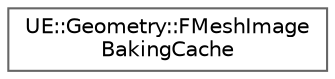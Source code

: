 digraph "Graphical Class Hierarchy"
{
 // INTERACTIVE_SVG=YES
 // LATEX_PDF_SIZE
  bgcolor="transparent";
  edge [fontname=Helvetica,fontsize=10,labelfontname=Helvetica,labelfontsize=10];
  node [fontname=Helvetica,fontsize=10,shape=box,height=0.2,width=0.4];
  rankdir="LR";
  Node0 [id="Node000000",label="UE::Geometry::FMeshImage\lBakingCache",height=0.2,width=0.4,color="grey40", fillcolor="white", style="filled",URL="$d6/d55/classUE_1_1Geometry_1_1FMeshImageBakingCache.html",tooltip=" "];
}
